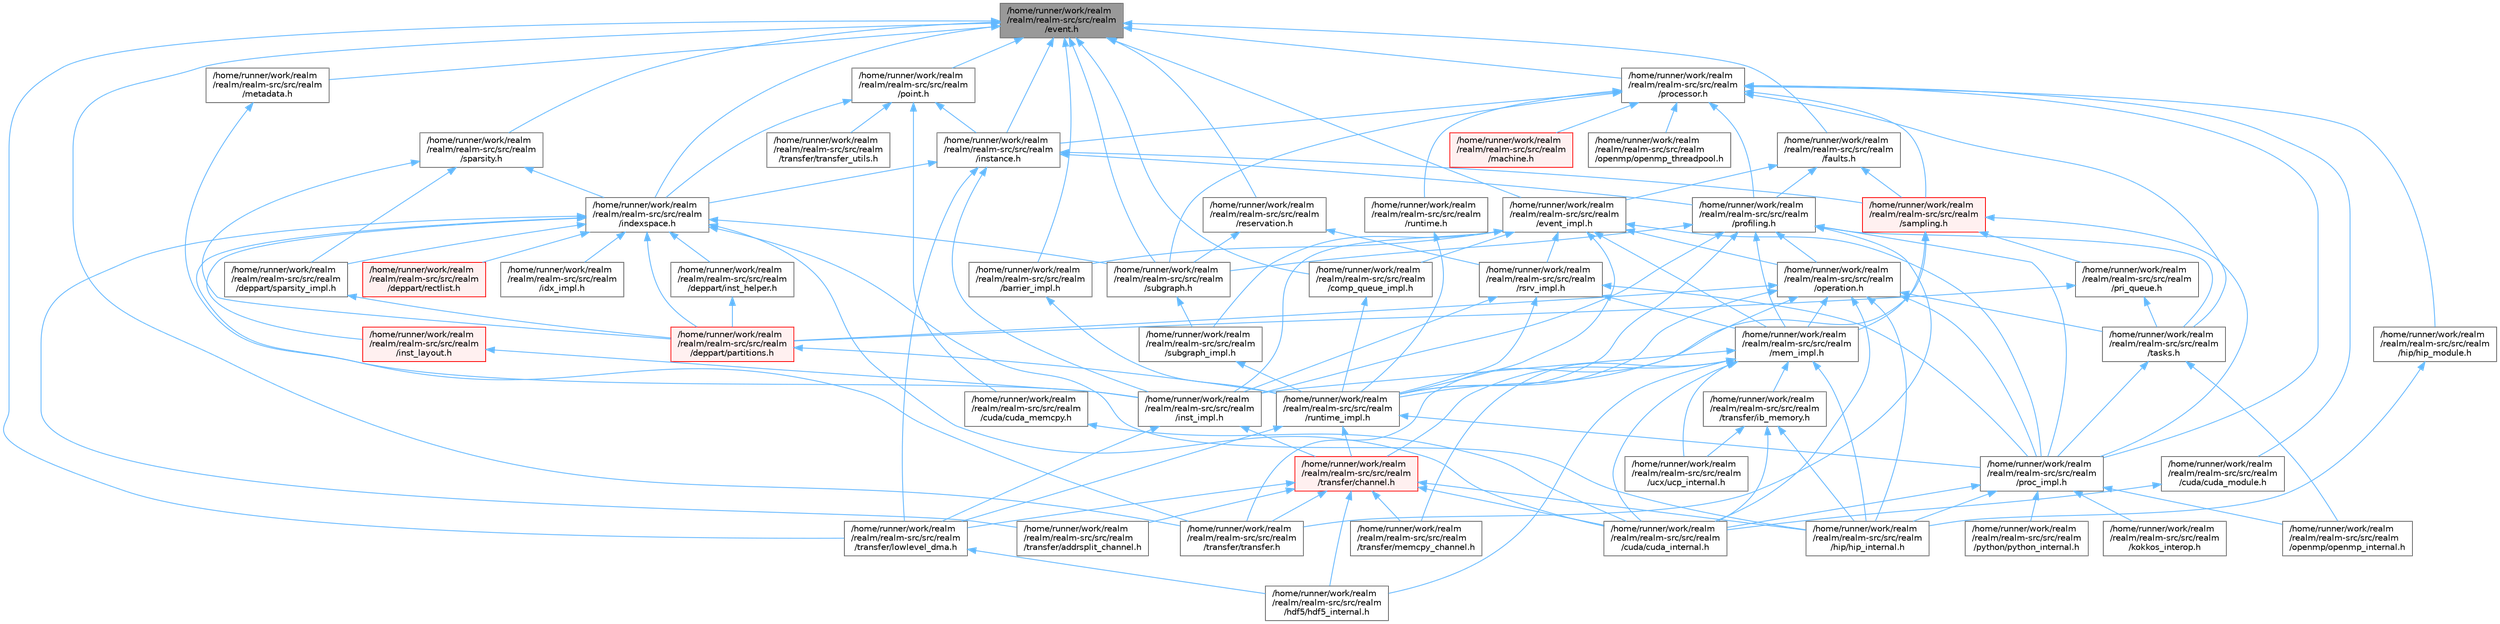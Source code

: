 digraph "/home/runner/work/realm/realm/realm-src/src/realm/event.h"
{
 // LATEX_PDF_SIZE
  bgcolor="transparent";
  edge [fontname=Helvetica,fontsize=10,labelfontname=Helvetica,labelfontsize=10];
  node [fontname=Helvetica,fontsize=10,shape=box,height=0.2,width=0.4];
  Node1 [id="Node000001",label="/home/runner/work/realm\l/realm/realm-src/src/realm\l/event.h",height=0.2,width=0.4,color="gray40", fillcolor="grey60", style="filled", fontcolor="black",tooltip=" "];
  Node1 -> Node2 [id="edge1_Node000001_Node000002",dir="back",color="steelblue1",style="solid",tooltip=" "];
  Node2 [id="Node000002",label="/home/runner/work/realm\l/realm/realm-src/src/realm\l/barrier_impl.h",height=0.2,width=0.4,color="grey40", fillcolor="white", style="filled",URL="$barrier__impl_8h.html",tooltip=" "];
  Node2 -> Node3 [id="edge2_Node000002_Node000003",dir="back",color="steelblue1",style="solid",tooltip=" "];
  Node3 [id="Node000003",label="/home/runner/work/realm\l/realm/realm-src/src/realm\l/runtime_impl.h",height=0.2,width=0.4,color="grey40", fillcolor="white", style="filled",URL="$runtime__impl_8h.html",tooltip=" "];
  Node3 -> Node4 [id="edge3_Node000003_Node000004",dir="back",color="steelblue1",style="solid",tooltip=" "];
  Node4 [id="Node000004",label="/home/runner/work/realm\l/realm/realm-src/src/realm\l/proc_impl.h",height=0.2,width=0.4,color="grey40", fillcolor="white", style="filled",URL="$proc__impl_8h.html",tooltip=" "];
  Node4 -> Node5 [id="edge4_Node000004_Node000005",dir="back",color="steelblue1",style="solid",tooltip=" "];
  Node5 [id="Node000005",label="/home/runner/work/realm\l/realm/realm-src/src/realm\l/cuda/cuda_internal.h",height=0.2,width=0.4,color="grey40", fillcolor="white", style="filled",URL="$cuda__internal_8h.html",tooltip=" "];
  Node4 -> Node6 [id="edge5_Node000004_Node000006",dir="back",color="steelblue1",style="solid",tooltip=" "];
  Node6 [id="Node000006",label="/home/runner/work/realm\l/realm/realm-src/src/realm\l/hip/hip_internal.h",height=0.2,width=0.4,color="grey40", fillcolor="white", style="filled",URL="$hip__internal_8h.html",tooltip=" "];
  Node4 -> Node7 [id="edge6_Node000004_Node000007",dir="back",color="steelblue1",style="solid",tooltip=" "];
  Node7 [id="Node000007",label="/home/runner/work/realm\l/realm/realm-src/src/realm\l/kokkos_interop.h",height=0.2,width=0.4,color="grey40", fillcolor="white", style="filled",URL="$kokkos__interop_8h.html",tooltip=" "];
  Node4 -> Node8 [id="edge7_Node000004_Node000008",dir="back",color="steelblue1",style="solid",tooltip=" "];
  Node8 [id="Node000008",label="/home/runner/work/realm\l/realm/realm-src/src/realm\l/openmp/openmp_internal.h",height=0.2,width=0.4,color="grey40", fillcolor="white", style="filled",URL="$openmp__internal_8h.html",tooltip=" "];
  Node4 -> Node9 [id="edge8_Node000004_Node000009",dir="back",color="steelblue1",style="solid",tooltip=" "];
  Node9 [id="Node000009",label="/home/runner/work/realm\l/realm/realm-src/src/realm\l/python/python_internal.h",height=0.2,width=0.4,color="grey40", fillcolor="white", style="filled",URL="$python__internal_8h.html",tooltip=" "];
  Node3 -> Node10 [id="edge9_Node000003_Node000010",dir="back",color="steelblue1",style="solid",tooltip=" "];
  Node10 [id="Node000010",label="/home/runner/work/realm\l/realm/realm-src/src/realm\l/transfer/channel.h",height=0.2,width=0.4,color="red", fillcolor="#FFF0F0", style="filled",URL="$channel_8h.html",tooltip=" "];
  Node10 -> Node5 [id="edge10_Node000010_Node000005",dir="back",color="steelblue1",style="solid",tooltip=" "];
  Node10 -> Node11 [id="edge11_Node000010_Node000011",dir="back",color="steelblue1",style="solid",tooltip=" "];
  Node11 [id="Node000011",label="/home/runner/work/realm\l/realm/realm-src/src/realm\l/hdf5/hdf5_internal.h",height=0.2,width=0.4,color="grey40", fillcolor="white", style="filled",URL="$hdf5__internal_8h.html",tooltip=" "];
  Node10 -> Node6 [id="edge12_Node000010_Node000006",dir="back",color="steelblue1",style="solid",tooltip=" "];
  Node10 -> Node12 [id="edge13_Node000010_Node000012",dir="back",color="steelblue1",style="solid",tooltip=" "];
  Node12 [id="Node000012",label="/home/runner/work/realm\l/realm/realm-src/src/realm\l/transfer/addrsplit_channel.h",height=0.2,width=0.4,color="grey40", fillcolor="white", style="filled",URL="$addrsplit__channel_8h.html",tooltip=" "];
  Node10 -> Node14 [id="edge14_Node000010_Node000014",dir="back",color="steelblue1",style="solid",tooltip=" "];
  Node14 [id="Node000014",label="/home/runner/work/realm\l/realm/realm-src/src/realm\l/transfer/lowlevel_dma.h",height=0.2,width=0.4,color="grey40", fillcolor="white", style="filled",URL="$lowlevel__dma_8h.html",tooltip=" "];
  Node14 -> Node11 [id="edge15_Node000014_Node000011",dir="back",color="steelblue1",style="solid",tooltip=" "];
  Node10 -> Node15 [id="edge16_Node000010_Node000015",dir="back",color="steelblue1",style="solid",tooltip=" "];
  Node15 [id="Node000015",label="/home/runner/work/realm\l/realm/realm-src/src/realm\l/transfer/memcpy_channel.h",height=0.2,width=0.4,color="grey40", fillcolor="white", style="filled",URL="$memcpy__channel_8h.html",tooltip=" "];
  Node10 -> Node16 [id="edge17_Node000010_Node000016",dir="back",color="steelblue1",style="solid",tooltip=" "];
  Node16 [id="Node000016",label="/home/runner/work/realm\l/realm/realm-src/src/realm\l/transfer/transfer.h",height=0.2,width=0.4,color="grey40", fillcolor="white", style="filled",URL="$transfer_8h.html",tooltip=" "];
  Node3 -> Node14 [id="edge18_Node000003_Node000014",dir="back",color="steelblue1",style="solid",tooltip=" "];
  Node1 -> Node17 [id="edge19_Node000001_Node000017",dir="back",color="steelblue1",style="solid",tooltip=" "];
  Node17 [id="Node000017",label="/home/runner/work/realm\l/realm/realm-src/src/realm\l/comp_queue_impl.h",height=0.2,width=0.4,color="grey40", fillcolor="white", style="filled",URL="$comp__queue__impl_8h.html",tooltip=" "];
  Node17 -> Node3 [id="edge20_Node000017_Node000003",dir="back",color="steelblue1",style="solid",tooltip=" "];
  Node1 -> Node18 [id="edge21_Node000001_Node000018",dir="back",color="steelblue1",style="solid",tooltip=" "];
  Node18 [id="Node000018",label="/home/runner/work/realm\l/realm/realm-src/src/realm\l/event_impl.h",height=0.2,width=0.4,color="grey40", fillcolor="white", style="filled",URL="$event__impl_8h.html",tooltip=" "];
  Node18 -> Node2 [id="edge22_Node000018_Node000002",dir="back",color="steelblue1",style="solid",tooltip=" "];
  Node18 -> Node17 [id="edge23_Node000018_Node000017",dir="back",color="steelblue1",style="solid",tooltip=" "];
  Node18 -> Node19 [id="edge24_Node000018_Node000019",dir="back",color="steelblue1",style="solid",tooltip=" "];
  Node19 [id="Node000019",label="/home/runner/work/realm\l/realm/realm-src/src/realm\l/inst_impl.h",height=0.2,width=0.4,color="grey40", fillcolor="white", style="filled",URL="$inst__impl_8h.html",tooltip=" "];
  Node19 -> Node10 [id="edge25_Node000019_Node000010",dir="back",color="steelblue1",style="solid",tooltip=" "];
  Node19 -> Node14 [id="edge26_Node000019_Node000014",dir="back",color="steelblue1",style="solid",tooltip=" "];
  Node18 -> Node20 [id="edge27_Node000018_Node000020",dir="back",color="steelblue1",style="solid",tooltip=" "];
  Node20 [id="Node000020",label="/home/runner/work/realm\l/realm/realm-src/src/realm\l/mem_impl.h",height=0.2,width=0.4,color="grey40", fillcolor="white", style="filled",URL="$mem__impl_8h.html",tooltip=" "];
  Node20 -> Node5 [id="edge28_Node000020_Node000005",dir="back",color="steelblue1",style="solid",tooltip=" "];
  Node20 -> Node11 [id="edge29_Node000020_Node000011",dir="back",color="steelblue1",style="solid",tooltip=" "];
  Node20 -> Node6 [id="edge30_Node000020_Node000006",dir="back",color="steelblue1",style="solid",tooltip=" "];
  Node20 -> Node19 [id="edge31_Node000020_Node000019",dir="back",color="steelblue1",style="solid",tooltip=" "];
  Node20 -> Node10 [id="edge32_Node000020_Node000010",dir="back",color="steelblue1",style="solid",tooltip=" "];
  Node20 -> Node21 [id="edge33_Node000020_Node000021",dir="back",color="steelblue1",style="solid",tooltip=" "];
  Node21 [id="Node000021",label="/home/runner/work/realm\l/realm/realm-src/src/realm\l/transfer/ib_memory.h",height=0.2,width=0.4,color="grey40", fillcolor="white", style="filled",URL="$ib__memory_8h.html",tooltip=" "];
  Node21 -> Node5 [id="edge34_Node000021_Node000005",dir="back",color="steelblue1",style="solid",tooltip=" "];
  Node21 -> Node6 [id="edge35_Node000021_Node000006",dir="back",color="steelblue1",style="solid",tooltip=" "];
  Node21 -> Node22 [id="edge36_Node000021_Node000022",dir="back",color="steelblue1",style="solid",tooltip=" "];
  Node22 [id="Node000022",label="/home/runner/work/realm\l/realm/realm-src/src/realm\l/ucx/ucp_internal.h",height=0.2,width=0.4,color="grey40", fillcolor="white", style="filled",URL="$ucp__internal_8h.html",tooltip=" "];
  Node20 -> Node15 [id="edge37_Node000020_Node000015",dir="back",color="steelblue1",style="solid",tooltip=" "];
  Node20 -> Node22 [id="edge38_Node000020_Node000022",dir="back",color="steelblue1",style="solid",tooltip=" "];
  Node18 -> Node23 [id="edge39_Node000018_Node000023",dir="back",color="steelblue1",style="solid",tooltip=" "];
  Node23 [id="Node000023",label="/home/runner/work/realm\l/realm/realm-src/src/realm\l/operation.h",height=0.2,width=0.4,color="grey40", fillcolor="white", style="filled",URL="$operation_8h.html",tooltip=" "];
  Node23 -> Node5 [id="edge40_Node000023_Node000005",dir="back",color="steelblue1",style="solid",tooltip=" "];
  Node23 -> Node24 [id="edge41_Node000023_Node000024",dir="back",color="steelblue1",style="solid",tooltip=" "];
  Node24 [id="Node000024",label="/home/runner/work/realm\l/realm/realm-src/src/realm\l/deppart/partitions.h",height=0.2,width=0.4,color="red", fillcolor="#FFF0F0", style="filled",URL="$partitions_8h.html",tooltip=" "];
  Node24 -> Node3 [id="edge42_Node000024_Node000003",dir="back",color="steelblue1",style="solid",tooltip=" "];
  Node23 -> Node6 [id="edge43_Node000023_Node000006",dir="back",color="steelblue1",style="solid",tooltip=" "];
  Node23 -> Node20 [id="edge44_Node000023_Node000020",dir="back",color="steelblue1",style="solid",tooltip=" "];
  Node23 -> Node4 [id="edge45_Node000023_Node000004",dir="back",color="steelblue1",style="solid",tooltip=" "];
  Node23 -> Node3 [id="edge46_Node000023_Node000003",dir="back",color="steelblue1",style="solid",tooltip=" "];
  Node23 -> Node29 [id="edge47_Node000023_Node000029",dir="back",color="steelblue1",style="solid",tooltip=" "];
  Node29 [id="Node000029",label="/home/runner/work/realm\l/realm/realm-src/src/realm\l/tasks.h",height=0.2,width=0.4,color="grey40", fillcolor="white", style="filled",URL="$tasks_8h.html",tooltip=" "];
  Node29 -> Node8 [id="edge48_Node000029_Node000008",dir="back",color="steelblue1",style="solid",tooltip=" "];
  Node29 -> Node4 [id="edge49_Node000029_Node000004",dir="back",color="steelblue1",style="solid",tooltip=" "];
  Node23 -> Node16 [id="edge50_Node000023_Node000016",dir="back",color="steelblue1",style="solid",tooltip=" "];
  Node18 -> Node4 [id="edge51_Node000018_Node000004",dir="back",color="steelblue1",style="solid",tooltip=" "];
  Node18 -> Node30 [id="edge52_Node000018_Node000030",dir="back",color="steelblue1",style="solid",tooltip=" "];
  Node30 [id="Node000030",label="/home/runner/work/realm\l/realm/realm-src/src/realm\l/rsrv_impl.h",height=0.2,width=0.4,color="grey40", fillcolor="white", style="filled",URL="$rsrv__impl_8h.html",tooltip=" "];
  Node30 -> Node19 [id="edge53_Node000030_Node000019",dir="back",color="steelblue1",style="solid",tooltip=" "];
  Node30 -> Node20 [id="edge54_Node000030_Node000020",dir="back",color="steelblue1",style="solid",tooltip=" "];
  Node30 -> Node4 [id="edge55_Node000030_Node000004",dir="back",color="steelblue1",style="solid",tooltip=" "];
  Node30 -> Node3 [id="edge56_Node000030_Node000003",dir="back",color="steelblue1",style="solid",tooltip=" "];
  Node18 -> Node3 [id="edge57_Node000018_Node000003",dir="back",color="steelblue1",style="solid",tooltip=" "];
  Node18 -> Node31 [id="edge58_Node000018_Node000031",dir="back",color="steelblue1",style="solid",tooltip=" "];
  Node31 [id="Node000031",label="/home/runner/work/realm\l/realm/realm-src/src/realm\l/subgraph_impl.h",height=0.2,width=0.4,color="grey40", fillcolor="white", style="filled",URL="$subgraph__impl_8h.html",tooltip=" "];
  Node31 -> Node3 [id="edge59_Node000031_Node000003",dir="back",color="steelblue1",style="solid",tooltip=" "];
  Node1 -> Node32 [id="edge60_Node000001_Node000032",dir="back",color="steelblue1",style="solid",tooltip=" "];
  Node32 [id="Node000032",label="/home/runner/work/realm\l/realm/realm-src/src/realm\l/faults.h",height=0.2,width=0.4,color="grey40", fillcolor="white", style="filled",URL="$faults_8h.html",tooltip=" "];
  Node32 -> Node18 [id="edge61_Node000032_Node000018",dir="back",color="steelblue1",style="solid",tooltip=" "];
  Node32 -> Node33 [id="edge62_Node000032_Node000033",dir="back",color="steelblue1",style="solid",tooltip=" "];
  Node33 [id="Node000033",label="/home/runner/work/realm\l/realm/realm-src/src/realm\l/profiling.h",height=0.2,width=0.4,color="grey40", fillcolor="white", style="filled",URL="$profiling_8h.html",tooltip=" "];
  Node33 -> Node19 [id="edge63_Node000033_Node000019",dir="back",color="steelblue1",style="solid",tooltip=" "];
  Node33 -> Node20 [id="edge64_Node000033_Node000020",dir="back",color="steelblue1",style="solid",tooltip=" "];
  Node33 -> Node23 [id="edge65_Node000033_Node000023",dir="back",color="steelblue1",style="solid",tooltip=" "];
  Node33 -> Node4 [id="edge66_Node000033_Node000004",dir="back",color="steelblue1",style="solid",tooltip=" "];
  Node33 -> Node3 [id="edge67_Node000033_Node000003",dir="back",color="steelblue1",style="solid",tooltip=" "];
  Node33 -> Node34 [id="edge68_Node000033_Node000034",dir="back",color="steelblue1",style="solid",tooltip=" "];
  Node34 [id="Node000034",label="/home/runner/work/realm\l/realm/realm-src/src/realm\l/subgraph.h",height=0.2,width=0.4,color="grey40", fillcolor="white", style="filled",URL="$subgraph_8h.html",tooltip=" "];
  Node34 -> Node31 [id="edge69_Node000034_Node000031",dir="back",color="steelblue1",style="solid",tooltip=" "];
  Node33 -> Node29 [id="edge70_Node000033_Node000029",dir="back",color="steelblue1",style="solid",tooltip=" "];
  Node33 -> Node16 [id="edge71_Node000033_Node000016",dir="back",color="steelblue1",style="solid",tooltip=" "];
  Node32 -> Node35 [id="edge72_Node000032_Node000035",dir="back",color="steelblue1",style="solid",tooltip=" "];
  Node35 [id="Node000035",label="/home/runner/work/realm\l/realm/realm-src/src/realm\l/sampling.h",height=0.2,width=0.4,color="red", fillcolor="#FFF0F0", style="filled",URL="$sampling_8h.html",tooltip=" "];
  Node35 -> Node20 [id="edge73_Node000035_Node000020",dir="back",color="steelblue1",style="solid",tooltip=" "];
  Node35 -> Node36 [id="edge74_Node000035_Node000036",dir="back",color="steelblue1",style="solid",tooltip=" "];
  Node36 [id="Node000036",label="/home/runner/work/realm\l/realm/realm-src/src/realm\l/pri_queue.h",height=0.2,width=0.4,color="grey40", fillcolor="white", style="filled",URL="$pri__queue_8h.html",tooltip=" "];
  Node36 -> Node24 [id="edge75_Node000036_Node000024",dir="back",color="steelblue1",style="solid",tooltip=" "];
  Node36 -> Node29 [id="edge76_Node000036_Node000029",dir="back",color="steelblue1",style="solid",tooltip=" "];
  Node35 -> Node4 [id="edge77_Node000035_Node000004",dir="back",color="steelblue1",style="solid",tooltip=" "];
  Node35 -> Node3 [id="edge78_Node000035_Node000003",dir="back",color="steelblue1",style="solid",tooltip=" "];
  Node1 -> Node38 [id="edge79_Node000001_Node000038",dir="back",color="steelblue1",style="solid",tooltip=" "];
  Node38 [id="Node000038",label="/home/runner/work/realm\l/realm/realm-src/src/realm\l/indexspace.h",height=0.2,width=0.4,color="grey40", fillcolor="white", style="filled",URL="$indexspace_8h.html",tooltip=" "];
  Node38 -> Node5 [id="edge80_Node000038_Node000005",dir="back",color="steelblue1",style="solid",tooltip=" "];
  Node38 -> Node39 [id="edge81_Node000038_Node000039",dir="back",color="steelblue1",style="solid",tooltip=" "];
  Node39 [id="Node000039",label="/home/runner/work/realm\l/realm/realm-src/src/realm\l/deppart/inst_helper.h",height=0.2,width=0.4,color="grey40", fillcolor="white", style="filled",URL="$inst__helper_8h.html",tooltip=" "];
  Node39 -> Node24 [id="edge82_Node000039_Node000024",dir="back",color="steelblue1",style="solid",tooltip=" "];
  Node38 -> Node24 [id="edge83_Node000038_Node000024",dir="back",color="steelblue1",style="solid",tooltip=" "];
  Node38 -> Node40 [id="edge84_Node000038_Node000040",dir="back",color="steelblue1",style="solid",tooltip=" "];
  Node40 [id="Node000040",label="/home/runner/work/realm\l/realm/realm-src/src/realm\l/deppart/rectlist.h",height=0.2,width=0.4,color="red", fillcolor="#FFF0F0", style="filled",URL="$rectlist_8h.html",tooltip=" "];
  Node38 -> Node41 [id="edge85_Node000038_Node000041",dir="back",color="steelblue1",style="solid",tooltip=" "];
  Node41 [id="Node000041",label="/home/runner/work/realm\l/realm/realm-src/src/realm\l/deppart/sparsity_impl.h",height=0.2,width=0.4,color="grey40", fillcolor="white", style="filled",URL="$sparsity__impl_8h.html",tooltip=" "];
  Node41 -> Node24 [id="edge86_Node000041_Node000024",dir="back",color="steelblue1",style="solid",tooltip=" "];
  Node38 -> Node6 [id="edge87_Node000038_Node000006",dir="back",color="steelblue1",style="solid",tooltip=" "];
  Node38 -> Node42 [id="edge88_Node000038_Node000042",dir="back",color="steelblue1",style="solid",tooltip=" "];
  Node42 [id="Node000042",label="/home/runner/work/realm\l/realm/realm-src/src/realm\l/idx_impl.h",height=0.2,width=0.4,color="grey40", fillcolor="white", style="filled",URL="$idx__impl_8h.html",tooltip=" "];
  Node38 -> Node43 [id="edge89_Node000038_Node000043",dir="back",color="steelblue1",style="solid",tooltip=" "];
  Node43 [id="Node000043",label="/home/runner/work/realm\l/realm/realm-src/src/realm\l/inst_layout.h",height=0.2,width=0.4,color="red", fillcolor="#FFF0F0", style="filled",URL="$inst__layout_8h.html",tooltip=" "];
  Node43 -> Node19 [id="edge90_Node000043_Node000019",dir="back",color="steelblue1",style="solid",tooltip=" "];
  Node38 -> Node34 [id="edge91_Node000038_Node000034",dir="back",color="steelblue1",style="solid",tooltip=" "];
  Node38 -> Node12 [id="edge92_Node000038_Node000012",dir="back",color="steelblue1",style="solid",tooltip=" "];
  Node38 -> Node16 [id="edge93_Node000038_Node000016",dir="back",color="steelblue1",style="solid",tooltip=" "];
  Node1 -> Node47 [id="edge94_Node000001_Node000047",dir="back",color="steelblue1",style="solid",tooltip=" "];
  Node47 [id="Node000047",label="/home/runner/work/realm\l/realm/realm-src/src/realm\l/instance.h",height=0.2,width=0.4,color="grey40", fillcolor="white", style="filled",URL="$instance_8h.html",tooltip=" "];
  Node47 -> Node38 [id="edge95_Node000047_Node000038",dir="back",color="steelblue1",style="solid",tooltip=" "];
  Node47 -> Node19 [id="edge96_Node000047_Node000019",dir="back",color="steelblue1",style="solid",tooltip=" "];
  Node47 -> Node33 [id="edge97_Node000047_Node000033",dir="back",color="steelblue1",style="solid",tooltip=" "];
  Node47 -> Node35 [id="edge98_Node000047_Node000035",dir="back",color="steelblue1",style="solid",tooltip=" "];
  Node47 -> Node14 [id="edge99_Node000047_Node000014",dir="back",color="steelblue1",style="solid",tooltip=" "];
  Node1 -> Node48 [id="edge100_Node000001_Node000048",dir="back",color="steelblue1",style="solid",tooltip=" "];
  Node48 [id="Node000048",label="/home/runner/work/realm\l/realm/realm-src/src/realm\l/metadata.h",height=0.2,width=0.4,color="grey40", fillcolor="white", style="filled",URL="$metadata_8h.html",tooltip=" "];
  Node48 -> Node19 [id="edge101_Node000048_Node000019",dir="back",color="steelblue1",style="solid",tooltip=" "];
  Node1 -> Node49 [id="edge102_Node000001_Node000049",dir="back",color="steelblue1",style="solid",tooltip=" "];
  Node49 [id="Node000049",label="/home/runner/work/realm\l/realm/realm-src/src/realm\l/point.h",height=0.2,width=0.4,color="grey40", fillcolor="white", style="filled",URL="$point_8h.html",tooltip=" "];
  Node49 -> Node50 [id="edge103_Node000049_Node000050",dir="back",color="steelblue1",style="solid",tooltip=" "];
  Node50 [id="Node000050",label="/home/runner/work/realm\l/realm/realm-src/src/realm\l/cuda/cuda_memcpy.h",height=0.2,width=0.4,color="grey40", fillcolor="white", style="filled",URL="$cuda__memcpy_8h.html",tooltip=" "];
  Node50 -> Node5 [id="edge104_Node000050_Node000005",dir="back",color="steelblue1",style="solid",tooltip=" "];
  Node49 -> Node38 [id="edge105_Node000049_Node000038",dir="back",color="steelblue1",style="solid",tooltip=" "];
  Node49 -> Node47 [id="edge106_Node000049_Node000047",dir="back",color="steelblue1",style="solid",tooltip=" "];
  Node49 -> Node51 [id="edge107_Node000049_Node000051",dir="back",color="steelblue1",style="solid",tooltip=" "];
  Node51 [id="Node000051",label="/home/runner/work/realm\l/realm/realm-src/src/realm\l/transfer/transfer_utils.h",height=0.2,width=0.4,color="grey40", fillcolor="white", style="filled",URL="$transfer__utils_8h.html",tooltip=" "];
  Node1 -> Node52 [id="edge108_Node000001_Node000052",dir="back",color="steelblue1",style="solid",tooltip=" "];
  Node52 [id="Node000052",label="/home/runner/work/realm\l/realm/realm-src/src/realm\l/processor.h",height=0.2,width=0.4,color="grey40", fillcolor="white", style="filled",URL="$processor_8h.html",tooltip=" "];
  Node52 -> Node53 [id="edge109_Node000052_Node000053",dir="back",color="steelblue1",style="solid",tooltip=" "];
  Node53 [id="Node000053",label="/home/runner/work/realm\l/realm/realm-src/src/realm\l/cuda/cuda_module.h",height=0.2,width=0.4,color="grey40", fillcolor="white", style="filled",URL="$cuda__module_8h.html",tooltip=" "];
  Node53 -> Node5 [id="edge110_Node000053_Node000005",dir="back",color="steelblue1",style="solid",tooltip=" "];
  Node52 -> Node54 [id="edge111_Node000052_Node000054",dir="back",color="steelblue1",style="solid",tooltip=" "];
  Node54 [id="Node000054",label="/home/runner/work/realm\l/realm/realm-src/src/realm\l/hip/hip_module.h",height=0.2,width=0.4,color="grey40", fillcolor="white", style="filled",URL="$hip__module_8h.html",tooltip=" "];
  Node54 -> Node6 [id="edge112_Node000054_Node000006",dir="back",color="steelblue1",style="solid",tooltip=" "];
  Node52 -> Node47 [id="edge113_Node000052_Node000047",dir="back",color="steelblue1",style="solid",tooltip=" "];
  Node52 -> Node55 [id="edge114_Node000052_Node000055",dir="back",color="steelblue1",style="solid",tooltip=" "];
  Node55 [id="Node000055",label="/home/runner/work/realm\l/realm/realm-src/src/realm\l/machine.h",height=0.2,width=0.4,color="red", fillcolor="#FFF0F0", style="filled",URL="$machine_8h.html",tooltip=" "];
  Node52 -> Node57 [id="edge115_Node000052_Node000057",dir="back",color="steelblue1",style="solid",tooltip=" "];
  Node57 [id="Node000057",label="/home/runner/work/realm\l/realm/realm-src/src/realm\l/openmp/openmp_threadpool.h",height=0.2,width=0.4,color="grey40", fillcolor="white", style="filled",URL="$openmp__threadpool_8h.html",tooltip=" "];
  Node52 -> Node4 [id="edge116_Node000052_Node000004",dir="back",color="steelblue1",style="solid",tooltip=" "];
  Node52 -> Node33 [id="edge117_Node000052_Node000033",dir="back",color="steelblue1",style="solid",tooltip=" "];
  Node52 -> Node58 [id="edge118_Node000052_Node000058",dir="back",color="steelblue1",style="solid",tooltip=" "];
  Node58 [id="Node000058",label="/home/runner/work/realm\l/realm/realm-src/src/realm\l/runtime.h",height=0.2,width=0.4,color="grey40", fillcolor="white", style="filled",URL="$runtime_8h.html",tooltip=" "];
  Node58 -> Node3 [id="edge119_Node000058_Node000003",dir="back",color="steelblue1",style="solid",tooltip=" "];
  Node52 -> Node35 [id="edge120_Node000052_Node000035",dir="back",color="steelblue1",style="solid",tooltip=" "];
  Node52 -> Node34 [id="edge121_Node000052_Node000034",dir="back",color="steelblue1",style="solid",tooltip=" "];
  Node52 -> Node29 [id="edge122_Node000052_Node000029",dir="back",color="steelblue1",style="solid",tooltip=" "];
  Node1 -> Node59 [id="edge123_Node000001_Node000059",dir="back",color="steelblue1",style="solid",tooltip=" "];
  Node59 [id="Node000059",label="/home/runner/work/realm\l/realm/realm-src/src/realm\l/reservation.h",height=0.2,width=0.4,color="grey40", fillcolor="white", style="filled",URL="$reservation_8h.html",tooltip=" "];
  Node59 -> Node30 [id="edge124_Node000059_Node000030",dir="back",color="steelblue1",style="solid",tooltip=" "];
  Node59 -> Node34 [id="edge125_Node000059_Node000034",dir="back",color="steelblue1",style="solid",tooltip=" "];
  Node1 -> Node60 [id="edge126_Node000001_Node000060",dir="back",color="steelblue1",style="solid",tooltip=" "];
  Node60 [id="Node000060",label="/home/runner/work/realm\l/realm/realm-src/src/realm\l/sparsity.h",height=0.2,width=0.4,color="grey40", fillcolor="white", style="filled",URL="$sparsity_8h.html",tooltip=" "];
  Node60 -> Node24 [id="edge127_Node000060_Node000024",dir="back",color="steelblue1",style="solid",tooltip=" "];
  Node60 -> Node41 [id="edge128_Node000060_Node000041",dir="back",color="steelblue1",style="solid",tooltip=" "];
  Node60 -> Node38 [id="edge129_Node000060_Node000038",dir="back",color="steelblue1",style="solid",tooltip=" "];
  Node1 -> Node34 [id="edge130_Node000001_Node000034",dir="back",color="steelblue1",style="solid",tooltip=" "];
  Node1 -> Node14 [id="edge131_Node000001_Node000014",dir="back",color="steelblue1",style="solid",tooltip=" "];
  Node1 -> Node16 [id="edge132_Node000001_Node000016",dir="back",color="steelblue1",style="solid",tooltip=" "];
}
